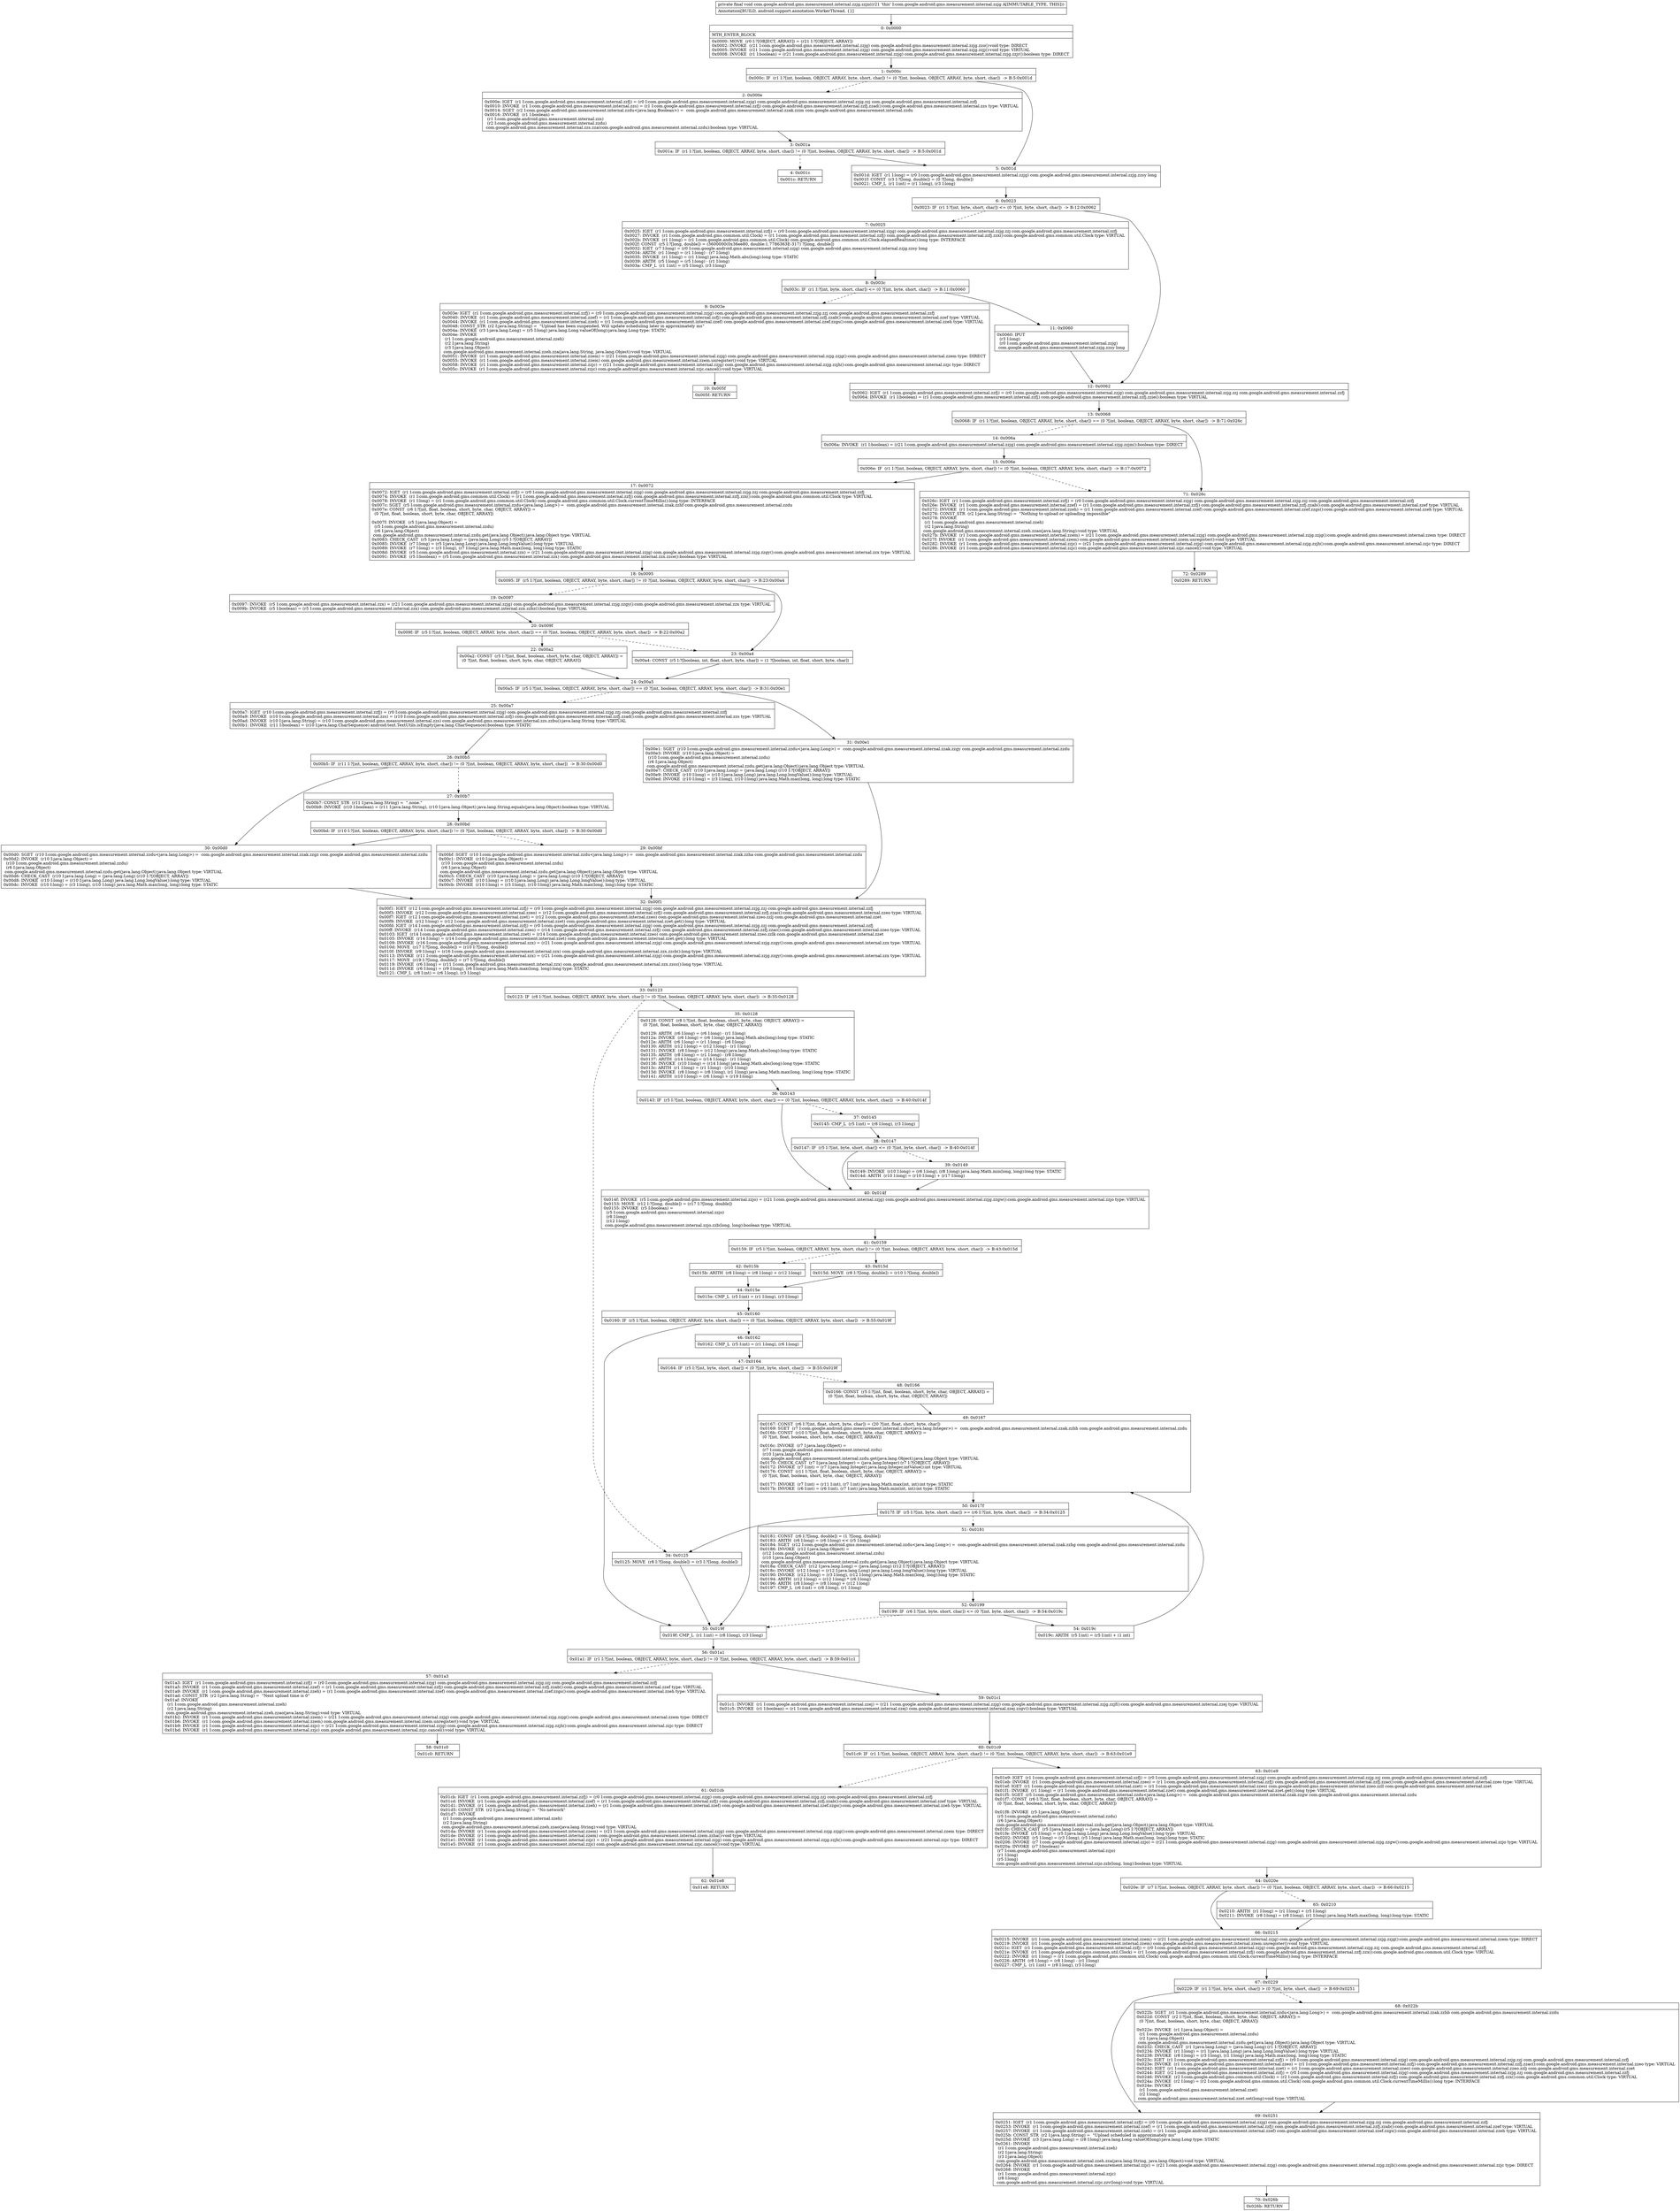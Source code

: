 digraph "CFG forcom.google.android.gms.measurement.internal.zzjg.zzjn()V" {
Node_0 [shape=record,label="{0\:\ 0x0000|MTH_ENTER_BLOCK\l|0x0000: MOVE  (r0 I:?[OBJECT, ARRAY]) = (r21 I:?[OBJECT, ARRAY]) \l0x0002: INVOKE  (r21 I:com.google.android.gms.measurement.internal.zzjg) com.google.android.gms.measurement.internal.zzjg.zzo():void type: DIRECT \l0x0005: INVOKE  (r21 I:com.google.android.gms.measurement.internal.zzjg) com.google.android.gms.measurement.internal.zzjg.zzjj():void type: VIRTUAL \l0x0008: INVOKE  (r1 I:boolean) = (r21 I:com.google.android.gms.measurement.internal.zzjg) com.google.android.gms.measurement.internal.zzjg.zzjr():boolean type: DIRECT \l}"];
Node_1 [shape=record,label="{1\:\ 0x000c|0x000c: IF  (r1 I:?[int, boolean, OBJECT, ARRAY, byte, short, char]) != (0 ?[int, boolean, OBJECT, ARRAY, byte, short, char])  \-\> B:5:0x001d \l}"];
Node_2 [shape=record,label="{2\:\ 0x000e|0x000e: IGET  (r1 I:com.google.android.gms.measurement.internal.zzfj) = (r0 I:com.google.android.gms.measurement.internal.zzjg) com.google.android.gms.measurement.internal.zzjg.zzj com.google.android.gms.measurement.internal.zzfj \l0x0010: INVOKE  (r1 I:com.google.android.gms.measurement.internal.zzs) = (r1 I:com.google.android.gms.measurement.internal.zzfj) com.google.android.gms.measurement.internal.zzfj.zzad():com.google.android.gms.measurement.internal.zzs type: VIRTUAL \l0x0014: SGET  (r2 I:com.google.android.gms.measurement.internal.zzdu\<java.lang.Boolean\>) =  com.google.android.gms.measurement.internal.zzak.zzim com.google.android.gms.measurement.internal.zzdu \l0x0016: INVOKE  (r1 I:boolean) = \l  (r1 I:com.google.android.gms.measurement.internal.zzs)\l  (r2 I:com.google.android.gms.measurement.internal.zzdu)\l com.google.android.gms.measurement.internal.zzs.zza(com.google.android.gms.measurement.internal.zzdu):boolean type: VIRTUAL \l}"];
Node_3 [shape=record,label="{3\:\ 0x001a|0x001a: IF  (r1 I:?[int, boolean, OBJECT, ARRAY, byte, short, char]) != (0 ?[int, boolean, OBJECT, ARRAY, byte, short, char])  \-\> B:5:0x001d \l}"];
Node_4 [shape=record,label="{4\:\ 0x001c|0x001c: RETURN   \l}"];
Node_5 [shape=record,label="{5\:\ 0x001d|0x001d: IGET  (r1 I:long) = (r0 I:com.google.android.gms.measurement.internal.zzjg) com.google.android.gms.measurement.internal.zzjg.zzsy long \l0x001f: CONST  (r3 I:?[long, double]) = (0 ?[long, double]) \l0x0021: CMP_L  (r1 I:int) = (r1 I:long), (r3 I:long) \l}"];
Node_6 [shape=record,label="{6\:\ 0x0023|0x0023: IF  (r1 I:?[int, byte, short, char]) \<= (0 ?[int, byte, short, char])  \-\> B:12:0x0062 \l}"];
Node_7 [shape=record,label="{7\:\ 0x0025|0x0025: IGET  (r1 I:com.google.android.gms.measurement.internal.zzfj) = (r0 I:com.google.android.gms.measurement.internal.zzjg) com.google.android.gms.measurement.internal.zzjg.zzj com.google.android.gms.measurement.internal.zzfj \l0x0027: INVOKE  (r1 I:com.google.android.gms.common.util.Clock) = (r1 I:com.google.android.gms.measurement.internal.zzfj) com.google.android.gms.measurement.internal.zzfj.zzx():com.google.android.gms.common.util.Clock type: VIRTUAL \l0x002b: INVOKE  (r1 I:long) = (r1 I:com.google.android.gms.common.util.Clock) com.google.android.gms.common.util.Clock.elapsedRealtime():long type: INTERFACE \l0x002f: CONST  (r5 I:?[long, double]) = (3600000(0x36ee80, double:1.7786363E\-317) ?[long, double]) \l0x0032: IGET  (r7 I:long) = (r0 I:com.google.android.gms.measurement.internal.zzjg) com.google.android.gms.measurement.internal.zzjg.zzsy long \l0x0034: ARITH  (r1 I:long) = (r1 I:long) \- (r7 I:long) \l0x0035: INVOKE  (r1 I:long) = (r1 I:long) java.lang.Math.abs(long):long type: STATIC \l0x0039: ARITH  (r5 I:long) = (r5 I:long) \- (r1 I:long) \l0x003a: CMP_L  (r1 I:int) = (r5 I:long), (r3 I:long) \l}"];
Node_8 [shape=record,label="{8\:\ 0x003c|0x003c: IF  (r1 I:?[int, byte, short, char]) \<= (0 ?[int, byte, short, char])  \-\> B:11:0x0060 \l}"];
Node_9 [shape=record,label="{9\:\ 0x003e|0x003e: IGET  (r1 I:com.google.android.gms.measurement.internal.zzfj) = (r0 I:com.google.android.gms.measurement.internal.zzjg) com.google.android.gms.measurement.internal.zzjg.zzj com.google.android.gms.measurement.internal.zzfj \l0x0040: INVOKE  (r1 I:com.google.android.gms.measurement.internal.zzef) = (r1 I:com.google.android.gms.measurement.internal.zzfj) com.google.android.gms.measurement.internal.zzfj.zzab():com.google.android.gms.measurement.internal.zzef type: VIRTUAL \l0x0044: INVOKE  (r1 I:com.google.android.gms.measurement.internal.zzeh) = (r1 I:com.google.android.gms.measurement.internal.zzef) com.google.android.gms.measurement.internal.zzef.zzgs():com.google.android.gms.measurement.internal.zzeh type: VIRTUAL \l0x0048: CONST_STR  (r2 I:java.lang.String) =  \"Upload has been suspended. Will update scheduling later in approximately ms\" \l0x004a: INVOKE  (r3 I:java.lang.Long) = (r5 I:long) java.lang.Long.valueOf(long):java.lang.Long type: STATIC \l0x004e: INVOKE  \l  (r1 I:com.google.android.gms.measurement.internal.zzeh)\l  (r2 I:java.lang.String)\l  (r3 I:java.lang.Object)\l com.google.android.gms.measurement.internal.zzeh.zza(java.lang.String, java.lang.Object):void type: VIRTUAL \l0x0051: INVOKE  (r1 I:com.google.android.gms.measurement.internal.zzem) = (r21 I:com.google.android.gms.measurement.internal.zzjg) com.google.android.gms.measurement.internal.zzjg.zzjg():com.google.android.gms.measurement.internal.zzem type: DIRECT \l0x0055: INVOKE  (r1 I:com.google.android.gms.measurement.internal.zzem) com.google.android.gms.measurement.internal.zzem.unregister():void type: VIRTUAL \l0x0058: INVOKE  (r1 I:com.google.android.gms.measurement.internal.zzjc) = (r21 I:com.google.android.gms.measurement.internal.zzjg) com.google.android.gms.measurement.internal.zzjg.zzjh():com.google.android.gms.measurement.internal.zzjc type: DIRECT \l0x005c: INVOKE  (r1 I:com.google.android.gms.measurement.internal.zzjc) com.google.android.gms.measurement.internal.zzjc.cancel():void type: VIRTUAL \l}"];
Node_10 [shape=record,label="{10\:\ 0x005f|0x005f: RETURN   \l}"];
Node_11 [shape=record,label="{11\:\ 0x0060|0x0060: IPUT  \l  (r3 I:long)\l  (r0 I:com.google.android.gms.measurement.internal.zzjg)\l com.google.android.gms.measurement.internal.zzjg.zzsy long \l}"];
Node_12 [shape=record,label="{12\:\ 0x0062|0x0062: IGET  (r1 I:com.google.android.gms.measurement.internal.zzfj) = (r0 I:com.google.android.gms.measurement.internal.zzjg) com.google.android.gms.measurement.internal.zzjg.zzj com.google.android.gms.measurement.internal.zzfj \l0x0064: INVOKE  (r1 I:boolean) = (r1 I:com.google.android.gms.measurement.internal.zzfj) com.google.android.gms.measurement.internal.zzfj.zzie():boolean type: VIRTUAL \l}"];
Node_13 [shape=record,label="{13\:\ 0x0068|0x0068: IF  (r1 I:?[int, boolean, OBJECT, ARRAY, byte, short, char]) == (0 ?[int, boolean, OBJECT, ARRAY, byte, short, char])  \-\> B:71:0x026c \l}"];
Node_14 [shape=record,label="{14\:\ 0x006a|0x006a: INVOKE  (r1 I:boolean) = (r21 I:com.google.android.gms.measurement.internal.zzjg) com.google.android.gms.measurement.internal.zzjg.zzjm():boolean type: DIRECT \l}"];
Node_15 [shape=record,label="{15\:\ 0x006e|0x006e: IF  (r1 I:?[int, boolean, OBJECT, ARRAY, byte, short, char]) != (0 ?[int, boolean, OBJECT, ARRAY, byte, short, char])  \-\> B:17:0x0072 \l}"];
Node_17 [shape=record,label="{17\:\ 0x0072|0x0072: IGET  (r1 I:com.google.android.gms.measurement.internal.zzfj) = (r0 I:com.google.android.gms.measurement.internal.zzjg) com.google.android.gms.measurement.internal.zzjg.zzj com.google.android.gms.measurement.internal.zzfj \l0x0074: INVOKE  (r1 I:com.google.android.gms.common.util.Clock) = (r1 I:com.google.android.gms.measurement.internal.zzfj) com.google.android.gms.measurement.internal.zzfj.zzx():com.google.android.gms.common.util.Clock type: VIRTUAL \l0x0078: INVOKE  (r1 I:long) = (r1 I:com.google.android.gms.common.util.Clock) com.google.android.gms.common.util.Clock.currentTimeMillis():long type: INTERFACE \l0x007c: SGET  (r5 I:com.google.android.gms.measurement.internal.zzdu\<java.lang.Long\>) =  com.google.android.gms.measurement.internal.zzak.zzhf com.google.android.gms.measurement.internal.zzdu \l0x007e: CONST  (r6 I:?[int, float, boolean, short, byte, char, OBJECT, ARRAY]) = \l  (0 ?[int, float, boolean, short, byte, char, OBJECT, ARRAY])\l \l0x007f: INVOKE  (r5 I:java.lang.Object) = \l  (r5 I:com.google.android.gms.measurement.internal.zzdu)\l  (r6 I:java.lang.Object)\l com.google.android.gms.measurement.internal.zzdu.get(java.lang.Object):java.lang.Object type: VIRTUAL \l0x0083: CHECK_CAST  (r5 I:java.lang.Long) = (java.lang.Long) (r5 I:?[OBJECT, ARRAY]) \l0x0085: INVOKE  (r7 I:long) = (r5 I:java.lang.Long) java.lang.Long.longValue():long type: VIRTUAL \l0x0089: INVOKE  (r7 I:long) = (r3 I:long), (r7 I:long) java.lang.Math.max(long, long):long type: STATIC \l0x008d: INVOKE  (r5 I:com.google.android.gms.measurement.internal.zzx) = (r21 I:com.google.android.gms.measurement.internal.zzjg) com.google.android.gms.measurement.internal.zzjg.zzgy():com.google.android.gms.measurement.internal.zzx type: VIRTUAL \l0x0091: INVOKE  (r5 I:boolean) = (r5 I:com.google.android.gms.measurement.internal.zzx) com.google.android.gms.measurement.internal.zzx.zzce():boolean type: VIRTUAL \l}"];
Node_18 [shape=record,label="{18\:\ 0x0095|0x0095: IF  (r5 I:?[int, boolean, OBJECT, ARRAY, byte, short, char]) != (0 ?[int, boolean, OBJECT, ARRAY, byte, short, char])  \-\> B:23:0x00a4 \l}"];
Node_19 [shape=record,label="{19\:\ 0x0097|0x0097: INVOKE  (r5 I:com.google.android.gms.measurement.internal.zzx) = (r21 I:com.google.android.gms.measurement.internal.zzjg) com.google.android.gms.measurement.internal.zzjg.zzgy():com.google.android.gms.measurement.internal.zzx type: VIRTUAL \l0x009b: INVOKE  (r5 I:boolean) = (r5 I:com.google.android.gms.measurement.internal.zzx) com.google.android.gms.measurement.internal.zzx.zzbz():boolean type: VIRTUAL \l}"];
Node_20 [shape=record,label="{20\:\ 0x009f|0x009f: IF  (r5 I:?[int, boolean, OBJECT, ARRAY, byte, short, char]) == (0 ?[int, boolean, OBJECT, ARRAY, byte, short, char])  \-\> B:22:0x00a2 \l}"];
Node_22 [shape=record,label="{22\:\ 0x00a2|0x00a2: CONST  (r5 I:?[int, float, boolean, short, byte, char, OBJECT, ARRAY]) = \l  (0 ?[int, float, boolean, short, byte, char, OBJECT, ARRAY])\l \l}"];
Node_23 [shape=record,label="{23\:\ 0x00a4|0x00a4: CONST  (r5 I:?[boolean, int, float, short, byte, char]) = (1 ?[boolean, int, float, short, byte, char]) \l}"];
Node_24 [shape=record,label="{24\:\ 0x00a5|0x00a5: IF  (r5 I:?[int, boolean, OBJECT, ARRAY, byte, short, char]) == (0 ?[int, boolean, OBJECT, ARRAY, byte, short, char])  \-\> B:31:0x00e1 \l}"];
Node_25 [shape=record,label="{25\:\ 0x00a7|0x00a7: IGET  (r10 I:com.google.android.gms.measurement.internal.zzfj) = (r0 I:com.google.android.gms.measurement.internal.zzjg) com.google.android.gms.measurement.internal.zzjg.zzj com.google.android.gms.measurement.internal.zzfj \l0x00a9: INVOKE  (r10 I:com.google.android.gms.measurement.internal.zzs) = (r10 I:com.google.android.gms.measurement.internal.zzfj) com.google.android.gms.measurement.internal.zzfj.zzad():com.google.android.gms.measurement.internal.zzs type: VIRTUAL \l0x00ad: INVOKE  (r10 I:java.lang.String) = (r10 I:com.google.android.gms.measurement.internal.zzs) com.google.android.gms.measurement.internal.zzs.zzbu():java.lang.String type: VIRTUAL \l0x00b1: INVOKE  (r11 I:boolean) = (r10 I:java.lang.CharSequence) android.text.TextUtils.isEmpty(java.lang.CharSequence):boolean type: STATIC \l}"];
Node_26 [shape=record,label="{26\:\ 0x00b5|0x00b5: IF  (r11 I:?[int, boolean, OBJECT, ARRAY, byte, short, char]) != (0 ?[int, boolean, OBJECT, ARRAY, byte, short, char])  \-\> B:30:0x00d0 \l}"];
Node_27 [shape=record,label="{27\:\ 0x00b7|0x00b7: CONST_STR  (r11 I:java.lang.String) =  \".none.\" \l0x00b9: INVOKE  (r10 I:boolean) = (r11 I:java.lang.String), (r10 I:java.lang.Object) java.lang.String.equals(java.lang.Object):boolean type: VIRTUAL \l}"];
Node_28 [shape=record,label="{28\:\ 0x00bd|0x00bd: IF  (r10 I:?[int, boolean, OBJECT, ARRAY, byte, short, char]) != (0 ?[int, boolean, OBJECT, ARRAY, byte, short, char])  \-\> B:30:0x00d0 \l}"];
Node_29 [shape=record,label="{29\:\ 0x00bf|0x00bf: SGET  (r10 I:com.google.android.gms.measurement.internal.zzdu\<java.lang.Long\>) =  com.google.android.gms.measurement.internal.zzak.zzha com.google.android.gms.measurement.internal.zzdu \l0x00c1: INVOKE  (r10 I:java.lang.Object) = \l  (r10 I:com.google.android.gms.measurement.internal.zzdu)\l  (r6 I:java.lang.Object)\l com.google.android.gms.measurement.internal.zzdu.get(java.lang.Object):java.lang.Object type: VIRTUAL \l0x00c5: CHECK_CAST  (r10 I:java.lang.Long) = (java.lang.Long) (r10 I:?[OBJECT, ARRAY]) \l0x00c7: INVOKE  (r10 I:long) = (r10 I:java.lang.Long) java.lang.Long.longValue():long type: VIRTUAL \l0x00cb: INVOKE  (r10 I:long) = (r3 I:long), (r10 I:long) java.lang.Math.max(long, long):long type: STATIC \l}"];
Node_30 [shape=record,label="{30\:\ 0x00d0|0x00d0: SGET  (r10 I:com.google.android.gms.measurement.internal.zzdu\<java.lang.Long\>) =  com.google.android.gms.measurement.internal.zzak.zzgz com.google.android.gms.measurement.internal.zzdu \l0x00d2: INVOKE  (r10 I:java.lang.Object) = \l  (r10 I:com.google.android.gms.measurement.internal.zzdu)\l  (r6 I:java.lang.Object)\l com.google.android.gms.measurement.internal.zzdu.get(java.lang.Object):java.lang.Object type: VIRTUAL \l0x00d6: CHECK_CAST  (r10 I:java.lang.Long) = (java.lang.Long) (r10 I:?[OBJECT, ARRAY]) \l0x00d8: INVOKE  (r10 I:long) = (r10 I:java.lang.Long) java.lang.Long.longValue():long type: VIRTUAL \l0x00dc: INVOKE  (r10 I:long) = (r3 I:long), (r10 I:long) java.lang.Math.max(long, long):long type: STATIC \l}"];
Node_31 [shape=record,label="{31\:\ 0x00e1|0x00e1: SGET  (r10 I:com.google.android.gms.measurement.internal.zzdu\<java.lang.Long\>) =  com.google.android.gms.measurement.internal.zzak.zzgy com.google.android.gms.measurement.internal.zzdu \l0x00e3: INVOKE  (r10 I:java.lang.Object) = \l  (r10 I:com.google.android.gms.measurement.internal.zzdu)\l  (r6 I:java.lang.Object)\l com.google.android.gms.measurement.internal.zzdu.get(java.lang.Object):java.lang.Object type: VIRTUAL \l0x00e7: CHECK_CAST  (r10 I:java.lang.Long) = (java.lang.Long) (r10 I:?[OBJECT, ARRAY]) \l0x00e9: INVOKE  (r10 I:long) = (r10 I:java.lang.Long) java.lang.Long.longValue():long type: VIRTUAL \l0x00ed: INVOKE  (r10 I:long) = (r3 I:long), (r10 I:long) java.lang.Math.max(long, long):long type: STATIC \l}"];
Node_32 [shape=record,label="{32\:\ 0x00f1|0x00f1: IGET  (r12 I:com.google.android.gms.measurement.internal.zzfj) = (r0 I:com.google.android.gms.measurement.internal.zzjg) com.google.android.gms.measurement.internal.zzjg.zzj com.google.android.gms.measurement.internal.zzfj \l0x00f3: INVOKE  (r12 I:com.google.android.gms.measurement.internal.zzeo) = (r12 I:com.google.android.gms.measurement.internal.zzfj) com.google.android.gms.measurement.internal.zzfj.zzac():com.google.android.gms.measurement.internal.zzeo type: VIRTUAL \l0x00f7: IGET  (r12 I:com.google.android.gms.measurement.internal.zzet) = (r12 I:com.google.android.gms.measurement.internal.zzeo) com.google.android.gms.measurement.internal.zzeo.zzlj com.google.android.gms.measurement.internal.zzet \l0x00f9: INVOKE  (r12 I:long) = (r12 I:com.google.android.gms.measurement.internal.zzet) com.google.android.gms.measurement.internal.zzet.get():long type: VIRTUAL \l0x00fd: IGET  (r14 I:com.google.android.gms.measurement.internal.zzfj) = (r0 I:com.google.android.gms.measurement.internal.zzjg) com.google.android.gms.measurement.internal.zzjg.zzj com.google.android.gms.measurement.internal.zzfj \l0x00ff: INVOKE  (r14 I:com.google.android.gms.measurement.internal.zzeo) = (r14 I:com.google.android.gms.measurement.internal.zzfj) com.google.android.gms.measurement.internal.zzfj.zzac():com.google.android.gms.measurement.internal.zzeo type: VIRTUAL \l0x0103: IGET  (r14 I:com.google.android.gms.measurement.internal.zzet) = (r14 I:com.google.android.gms.measurement.internal.zzeo) com.google.android.gms.measurement.internal.zzeo.zzlk com.google.android.gms.measurement.internal.zzet \l0x0105: INVOKE  (r14 I:long) = (r14 I:com.google.android.gms.measurement.internal.zzet) com.google.android.gms.measurement.internal.zzet.get():long type: VIRTUAL \l0x0109: INVOKE  (r16 I:com.google.android.gms.measurement.internal.zzx) = (r21 I:com.google.android.gms.measurement.internal.zzjg) com.google.android.gms.measurement.internal.zzjg.zzgy():com.google.android.gms.measurement.internal.zzx type: VIRTUAL \l0x010d: MOVE  (r17 I:?[long, double]) = (r10 I:?[long, double]) \l0x010f: INVOKE  (r9 I:long) = (r16 I:com.google.android.gms.measurement.internal.zzx) com.google.android.gms.measurement.internal.zzx.zzcb():long type: VIRTUAL \l0x0113: INVOKE  (r11 I:com.google.android.gms.measurement.internal.zzx) = (r21 I:com.google.android.gms.measurement.internal.zzjg) com.google.android.gms.measurement.internal.zzjg.zzgy():com.google.android.gms.measurement.internal.zzx type: VIRTUAL \l0x0117: MOVE  (r19 I:?[long, double]) = (r7 I:?[long, double]) \l0x0119: INVOKE  (r6 I:long) = (r11 I:com.google.android.gms.measurement.internal.zzx) com.google.android.gms.measurement.internal.zzx.zzcc():long type: VIRTUAL \l0x011d: INVOKE  (r6 I:long) = (r9 I:long), (r6 I:long) java.lang.Math.max(long, long):long type: STATIC \l0x0121: CMP_L  (r8 I:int) = (r6 I:long), (r3 I:long) \l}"];
Node_33 [shape=record,label="{33\:\ 0x0123|0x0123: IF  (r8 I:?[int, boolean, OBJECT, ARRAY, byte, short, char]) != (0 ?[int, boolean, OBJECT, ARRAY, byte, short, char])  \-\> B:35:0x0128 \l}"];
Node_34 [shape=record,label="{34\:\ 0x0125|0x0125: MOVE  (r8 I:?[long, double]) = (r3 I:?[long, double]) \l}"];
Node_35 [shape=record,label="{35\:\ 0x0128|0x0128: CONST  (r8 I:?[int, float, boolean, short, byte, char, OBJECT, ARRAY]) = \l  (0 ?[int, float, boolean, short, byte, char, OBJECT, ARRAY])\l \l0x0129: ARITH  (r6 I:long) = (r6 I:long) \- (r1 I:long) \l0x012a: INVOKE  (r6 I:long) = (r6 I:long) java.lang.Math.abs(long):long type: STATIC \l0x012e: ARITH  (r6 I:long) = (r1 I:long) \- (r6 I:long) \l0x0130: ARITH  (r12 I:long) = (r12 I:long) \- (r1 I:long) \l0x0131: INVOKE  (r8 I:long) = (r12 I:long) java.lang.Math.abs(long):long type: STATIC \l0x0135: ARITH  (r8 I:long) = (r1 I:long) \- (r8 I:long) \l0x0137: ARITH  (r14 I:long) = (r14 I:long) \- (r1 I:long) \l0x0138: INVOKE  (r10 I:long) = (r14 I:long) java.lang.Math.abs(long):long type: STATIC \l0x013c: ARITH  (r1 I:long) = (r1 I:long) \- (r10 I:long) \l0x013d: INVOKE  (r8 I:long) = (r8 I:long), (r1 I:long) java.lang.Math.max(long, long):long type: STATIC \l0x0141: ARITH  (r10 I:long) = (r6 I:long) + (r19 I:long) \l}"];
Node_36 [shape=record,label="{36\:\ 0x0143|0x0143: IF  (r5 I:?[int, boolean, OBJECT, ARRAY, byte, short, char]) == (0 ?[int, boolean, OBJECT, ARRAY, byte, short, char])  \-\> B:40:0x014f \l}"];
Node_37 [shape=record,label="{37\:\ 0x0145|0x0145: CMP_L  (r5 I:int) = (r8 I:long), (r3 I:long) \l}"];
Node_38 [shape=record,label="{38\:\ 0x0147|0x0147: IF  (r5 I:?[int, byte, short, char]) \<= (0 ?[int, byte, short, char])  \-\> B:40:0x014f \l}"];
Node_39 [shape=record,label="{39\:\ 0x0149|0x0149: INVOKE  (r10 I:long) = (r6 I:long), (r8 I:long) java.lang.Math.min(long, long):long type: STATIC \l0x014d: ARITH  (r10 I:long) = (r10 I:long) + (r17 I:long) \l}"];
Node_40 [shape=record,label="{40\:\ 0x014f|0x014f: INVOKE  (r5 I:com.google.android.gms.measurement.internal.zzjo) = (r21 I:com.google.android.gms.measurement.internal.zzjg) com.google.android.gms.measurement.internal.zzjg.zzgw():com.google.android.gms.measurement.internal.zzjo type: VIRTUAL \l0x0153: MOVE  (r12 I:?[long, double]) = (r17 I:?[long, double]) \l0x0155: INVOKE  (r5 I:boolean) = \l  (r5 I:com.google.android.gms.measurement.internal.zzjo)\l  (r8 I:long)\l  (r12 I:long)\l com.google.android.gms.measurement.internal.zzjo.zzb(long, long):boolean type: VIRTUAL \l}"];
Node_41 [shape=record,label="{41\:\ 0x0159|0x0159: IF  (r5 I:?[int, boolean, OBJECT, ARRAY, byte, short, char]) != (0 ?[int, boolean, OBJECT, ARRAY, byte, short, char])  \-\> B:43:0x015d \l}"];
Node_42 [shape=record,label="{42\:\ 0x015b|0x015b: ARITH  (r8 I:long) = (r8 I:long) + (r12 I:long) \l}"];
Node_43 [shape=record,label="{43\:\ 0x015d|0x015d: MOVE  (r8 I:?[long, double]) = (r10 I:?[long, double]) \l}"];
Node_44 [shape=record,label="{44\:\ 0x015e|0x015e: CMP_L  (r5 I:int) = (r1 I:long), (r3 I:long) \l}"];
Node_45 [shape=record,label="{45\:\ 0x0160|0x0160: IF  (r5 I:?[int, boolean, OBJECT, ARRAY, byte, short, char]) == (0 ?[int, boolean, OBJECT, ARRAY, byte, short, char])  \-\> B:55:0x019f \l}"];
Node_46 [shape=record,label="{46\:\ 0x0162|0x0162: CMP_L  (r5 I:int) = (r1 I:long), (r6 I:long) \l}"];
Node_47 [shape=record,label="{47\:\ 0x0164|0x0164: IF  (r5 I:?[int, byte, short, char]) \< (0 ?[int, byte, short, char])  \-\> B:55:0x019f \l}"];
Node_48 [shape=record,label="{48\:\ 0x0166|0x0166: CONST  (r5 I:?[int, float, boolean, short, byte, char, OBJECT, ARRAY]) = \l  (0 ?[int, float, boolean, short, byte, char, OBJECT, ARRAY])\l \l}"];
Node_49 [shape=record,label="{49\:\ 0x0167|0x0167: CONST  (r6 I:?[int, float, short, byte, char]) = (20 ?[int, float, short, byte, char]) \l0x0169: SGET  (r7 I:com.google.android.gms.measurement.internal.zzdu\<java.lang.Integer\>) =  com.google.android.gms.measurement.internal.zzak.zzhh com.google.android.gms.measurement.internal.zzdu \l0x016b: CONST  (r10 I:?[int, float, boolean, short, byte, char, OBJECT, ARRAY]) = \l  (0 ?[int, float, boolean, short, byte, char, OBJECT, ARRAY])\l \l0x016c: INVOKE  (r7 I:java.lang.Object) = \l  (r7 I:com.google.android.gms.measurement.internal.zzdu)\l  (r10 I:java.lang.Object)\l com.google.android.gms.measurement.internal.zzdu.get(java.lang.Object):java.lang.Object type: VIRTUAL \l0x0170: CHECK_CAST  (r7 I:java.lang.Integer) = (java.lang.Integer) (r7 I:?[OBJECT, ARRAY]) \l0x0172: INVOKE  (r7 I:int) = (r7 I:java.lang.Integer) java.lang.Integer.intValue():int type: VIRTUAL \l0x0176: CONST  (r11 I:?[int, float, boolean, short, byte, char, OBJECT, ARRAY]) = \l  (0 ?[int, float, boolean, short, byte, char, OBJECT, ARRAY])\l \l0x0177: INVOKE  (r7 I:int) = (r11 I:int), (r7 I:int) java.lang.Math.max(int, int):int type: STATIC \l0x017b: INVOKE  (r6 I:int) = (r6 I:int), (r7 I:int) java.lang.Math.min(int, int):int type: STATIC \l}"];
Node_50 [shape=record,label="{50\:\ 0x017f|0x017f: IF  (r5 I:?[int, byte, short, char]) \>= (r6 I:?[int, byte, short, char])  \-\> B:34:0x0125 \l}"];
Node_51 [shape=record,label="{51\:\ 0x0181|0x0181: CONST  (r6 I:?[long, double]) = (1 ?[long, double]) \l0x0183: ARITH  (r6 I:long) = (r6 I:long) \<\< (r5 I:long) \l0x0184: SGET  (r12 I:com.google.android.gms.measurement.internal.zzdu\<java.lang.Long\>) =  com.google.android.gms.measurement.internal.zzak.zzhg com.google.android.gms.measurement.internal.zzdu \l0x0186: INVOKE  (r12 I:java.lang.Object) = \l  (r12 I:com.google.android.gms.measurement.internal.zzdu)\l  (r10 I:java.lang.Object)\l com.google.android.gms.measurement.internal.zzdu.get(java.lang.Object):java.lang.Object type: VIRTUAL \l0x018a: CHECK_CAST  (r12 I:java.lang.Long) = (java.lang.Long) (r12 I:?[OBJECT, ARRAY]) \l0x018c: INVOKE  (r12 I:long) = (r12 I:java.lang.Long) java.lang.Long.longValue():long type: VIRTUAL \l0x0190: INVOKE  (r12 I:long) = (r3 I:long), (r12 I:long) java.lang.Math.max(long, long):long type: STATIC \l0x0194: ARITH  (r12 I:long) = (r12 I:long) * (r6 I:long) \l0x0196: ARITH  (r8 I:long) = (r8 I:long) + (r12 I:long) \l0x0197: CMP_L  (r6 I:int) = (r8 I:long), (r1 I:long) \l}"];
Node_52 [shape=record,label="{52\:\ 0x0199|0x0199: IF  (r6 I:?[int, byte, short, char]) \<= (0 ?[int, byte, short, char])  \-\> B:54:0x019c \l}"];
Node_54 [shape=record,label="{54\:\ 0x019c|0x019c: ARITH  (r5 I:int) = (r5 I:int) + (1 int) \l}"];
Node_55 [shape=record,label="{55\:\ 0x019f|0x019f: CMP_L  (r1 I:int) = (r8 I:long), (r3 I:long) \l}"];
Node_56 [shape=record,label="{56\:\ 0x01a1|0x01a1: IF  (r1 I:?[int, boolean, OBJECT, ARRAY, byte, short, char]) != (0 ?[int, boolean, OBJECT, ARRAY, byte, short, char])  \-\> B:59:0x01c1 \l}"];
Node_57 [shape=record,label="{57\:\ 0x01a3|0x01a3: IGET  (r1 I:com.google.android.gms.measurement.internal.zzfj) = (r0 I:com.google.android.gms.measurement.internal.zzjg) com.google.android.gms.measurement.internal.zzjg.zzj com.google.android.gms.measurement.internal.zzfj \l0x01a5: INVOKE  (r1 I:com.google.android.gms.measurement.internal.zzef) = (r1 I:com.google.android.gms.measurement.internal.zzfj) com.google.android.gms.measurement.internal.zzfj.zzab():com.google.android.gms.measurement.internal.zzef type: VIRTUAL \l0x01a9: INVOKE  (r1 I:com.google.android.gms.measurement.internal.zzeh) = (r1 I:com.google.android.gms.measurement.internal.zzef) com.google.android.gms.measurement.internal.zzef.zzgs():com.google.android.gms.measurement.internal.zzeh type: VIRTUAL \l0x01ad: CONST_STR  (r2 I:java.lang.String) =  \"Next upload time is 0\" \l0x01af: INVOKE  \l  (r1 I:com.google.android.gms.measurement.internal.zzeh)\l  (r2 I:java.lang.String)\l com.google.android.gms.measurement.internal.zzeh.zzao(java.lang.String):void type: VIRTUAL \l0x01b2: INVOKE  (r1 I:com.google.android.gms.measurement.internal.zzem) = (r21 I:com.google.android.gms.measurement.internal.zzjg) com.google.android.gms.measurement.internal.zzjg.zzjg():com.google.android.gms.measurement.internal.zzem type: DIRECT \l0x01b6: INVOKE  (r1 I:com.google.android.gms.measurement.internal.zzem) com.google.android.gms.measurement.internal.zzem.unregister():void type: VIRTUAL \l0x01b9: INVOKE  (r1 I:com.google.android.gms.measurement.internal.zzjc) = (r21 I:com.google.android.gms.measurement.internal.zzjg) com.google.android.gms.measurement.internal.zzjg.zzjh():com.google.android.gms.measurement.internal.zzjc type: DIRECT \l0x01bd: INVOKE  (r1 I:com.google.android.gms.measurement.internal.zzjc) com.google.android.gms.measurement.internal.zzjc.cancel():void type: VIRTUAL \l}"];
Node_58 [shape=record,label="{58\:\ 0x01c0|0x01c0: RETURN   \l}"];
Node_59 [shape=record,label="{59\:\ 0x01c1|0x01c1: INVOKE  (r1 I:com.google.android.gms.measurement.internal.zzej) = (r21 I:com.google.android.gms.measurement.internal.zzjg) com.google.android.gms.measurement.internal.zzjg.zzjf():com.google.android.gms.measurement.internal.zzej type: VIRTUAL \l0x01c5: INVOKE  (r1 I:boolean) = (r1 I:com.google.android.gms.measurement.internal.zzej) com.google.android.gms.measurement.internal.zzej.zzgv():boolean type: VIRTUAL \l}"];
Node_60 [shape=record,label="{60\:\ 0x01c9|0x01c9: IF  (r1 I:?[int, boolean, OBJECT, ARRAY, byte, short, char]) != (0 ?[int, boolean, OBJECT, ARRAY, byte, short, char])  \-\> B:63:0x01e9 \l}"];
Node_61 [shape=record,label="{61\:\ 0x01cb|0x01cb: IGET  (r1 I:com.google.android.gms.measurement.internal.zzfj) = (r0 I:com.google.android.gms.measurement.internal.zzjg) com.google.android.gms.measurement.internal.zzjg.zzj com.google.android.gms.measurement.internal.zzfj \l0x01cd: INVOKE  (r1 I:com.google.android.gms.measurement.internal.zzef) = (r1 I:com.google.android.gms.measurement.internal.zzfj) com.google.android.gms.measurement.internal.zzfj.zzab():com.google.android.gms.measurement.internal.zzef type: VIRTUAL \l0x01d1: INVOKE  (r1 I:com.google.android.gms.measurement.internal.zzeh) = (r1 I:com.google.android.gms.measurement.internal.zzef) com.google.android.gms.measurement.internal.zzef.zzgs():com.google.android.gms.measurement.internal.zzeh type: VIRTUAL \l0x01d5: CONST_STR  (r2 I:java.lang.String) =  \"No network\" \l0x01d7: INVOKE  \l  (r1 I:com.google.android.gms.measurement.internal.zzeh)\l  (r2 I:java.lang.String)\l com.google.android.gms.measurement.internal.zzeh.zzao(java.lang.String):void type: VIRTUAL \l0x01da: INVOKE  (r1 I:com.google.android.gms.measurement.internal.zzem) = (r21 I:com.google.android.gms.measurement.internal.zzjg) com.google.android.gms.measurement.internal.zzjg.zzjg():com.google.android.gms.measurement.internal.zzem type: DIRECT \l0x01de: INVOKE  (r1 I:com.google.android.gms.measurement.internal.zzem) com.google.android.gms.measurement.internal.zzem.zzha():void type: VIRTUAL \l0x01e1: INVOKE  (r1 I:com.google.android.gms.measurement.internal.zzjc) = (r21 I:com.google.android.gms.measurement.internal.zzjg) com.google.android.gms.measurement.internal.zzjg.zzjh():com.google.android.gms.measurement.internal.zzjc type: DIRECT \l0x01e5: INVOKE  (r1 I:com.google.android.gms.measurement.internal.zzjc) com.google.android.gms.measurement.internal.zzjc.cancel():void type: VIRTUAL \l}"];
Node_62 [shape=record,label="{62\:\ 0x01e8|0x01e8: RETURN   \l}"];
Node_63 [shape=record,label="{63\:\ 0x01e9|0x01e9: IGET  (r1 I:com.google.android.gms.measurement.internal.zzfj) = (r0 I:com.google.android.gms.measurement.internal.zzjg) com.google.android.gms.measurement.internal.zzjg.zzj com.google.android.gms.measurement.internal.zzfj \l0x01eb: INVOKE  (r1 I:com.google.android.gms.measurement.internal.zzeo) = (r1 I:com.google.android.gms.measurement.internal.zzfj) com.google.android.gms.measurement.internal.zzfj.zzac():com.google.android.gms.measurement.internal.zzeo type: VIRTUAL \l0x01ef: IGET  (r1 I:com.google.android.gms.measurement.internal.zzet) = (r1 I:com.google.android.gms.measurement.internal.zzeo) com.google.android.gms.measurement.internal.zzeo.zzll com.google.android.gms.measurement.internal.zzet \l0x01f1: INVOKE  (r1 I:long) = (r1 I:com.google.android.gms.measurement.internal.zzet) com.google.android.gms.measurement.internal.zzet.get():long type: VIRTUAL \l0x01f5: SGET  (r5 I:com.google.android.gms.measurement.internal.zzdu\<java.lang.Long\>) =  com.google.android.gms.measurement.internal.zzak.zzgw com.google.android.gms.measurement.internal.zzdu \l0x01f7: CONST  (r6 I:?[int, float, boolean, short, byte, char, OBJECT, ARRAY]) = \l  (0 ?[int, float, boolean, short, byte, char, OBJECT, ARRAY])\l \l0x01f8: INVOKE  (r5 I:java.lang.Object) = \l  (r5 I:com.google.android.gms.measurement.internal.zzdu)\l  (r6 I:java.lang.Object)\l com.google.android.gms.measurement.internal.zzdu.get(java.lang.Object):java.lang.Object type: VIRTUAL \l0x01fc: CHECK_CAST  (r5 I:java.lang.Long) = (java.lang.Long) (r5 I:?[OBJECT, ARRAY]) \l0x01fe: INVOKE  (r5 I:long) = (r5 I:java.lang.Long) java.lang.Long.longValue():long type: VIRTUAL \l0x0202: INVOKE  (r5 I:long) = (r3 I:long), (r5 I:long) java.lang.Math.max(long, long):long type: STATIC \l0x0206: INVOKE  (r7 I:com.google.android.gms.measurement.internal.zzjo) = (r21 I:com.google.android.gms.measurement.internal.zzjg) com.google.android.gms.measurement.internal.zzjg.zzgw():com.google.android.gms.measurement.internal.zzjo type: VIRTUAL \l0x020a: INVOKE  (r7 I:boolean) = \l  (r7 I:com.google.android.gms.measurement.internal.zzjo)\l  (r1 I:long)\l  (r5 I:long)\l com.google.android.gms.measurement.internal.zzjo.zzb(long, long):boolean type: VIRTUAL \l}"];
Node_64 [shape=record,label="{64\:\ 0x020e|0x020e: IF  (r7 I:?[int, boolean, OBJECT, ARRAY, byte, short, char]) != (0 ?[int, boolean, OBJECT, ARRAY, byte, short, char])  \-\> B:66:0x0215 \l}"];
Node_65 [shape=record,label="{65\:\ 0x0210|0x0210: ARITH  (r1 I:long) = (r1 I:long) + (r5 I:long) \l0x0211: INVOKE  (r8 I:long) = (r8 I:long), (r1 I:long) java.lang.Math.max(long, long):long type: STATIC \l}"];
Node_66 [shape=record,label="{66\:\ 0x0215|0x0215: INVOKE  (r1 I:com.google.android.gms.measurement.internal.zzem) = (r21 I:com.google.android.gms.measurement.internal.zzjg) com.google.android.gms.measurement.internal.zzjg.zzjg():com.google.android.gms.measurement.internal.zzem type: DIRECT \l0x0219: INVOKE  (r1 I:com.google.android.gms.measurement.internal.zzem) com.google.android.gms.measurement.internal.zzem.unregister():void type: VIRTUAL \l0x021c: IGET  (r1 I:com.google.android.gms.measurement.internal.zzfj) = (r0 I:com.google.android.gms.measurement.internal.zzjg) com.google.android.gms.measurement.internal.zzjg.zzj com.google.android.gms.measurement.internal.zzfj \l0x021e: INVOKE  (r1 I:com.google.android.gms.common.util.Clock) = (r1 I:com.google.android.gms.measurement.internal.zzfj) com.google.android.gms.measurement.internal.zzfj.zzx():com.google.android.gms.common.util.Clock type: VIRTUAL \l0x0222: INVOKE  (r1 I:long) = (r1 I:com.google.android.gms.common.util.Clock) com.google.android.gms.common.util.Clock.currentTimeMillis():long type: INTERFACE \l0x0226: ARITH  (r8 I:long) = (r8 I:long) \- (r1 I:long) \l0x0227: CMP_L  (r1 I:int) = (r8 I:long), (r3 I:long) \l}"];
Node_67 [shape=record,label="{67\:\ 0x0229|0x0229: IF  (r1 I:?[int, byte, short, char]) \> (0 ?[int, byte, short, char])  \-\> B:69:0x0251 \l}"];
Node_68 [shape=record,label="{68\:\ 0x022b|0x022b: SGET  (r1 I:com.google.android.gms.measurement.internal.zzdu\<java.lang.Long\>) =  com.google.android.gms.measurement.internal.zzak.zzhb com.google.android.gms.measurement.internal.zzdu \l0x022d: CONST  (r2 I:?[int, float, boolean, short, byte, char, OBJECT, ARRAY]) = \l  (0 ?[int, float, boolean, short, byte, char, OBJECT, ARRAY])\l \l0x022e: INVOKE  (r1 I:java.lang.Object) = \l  (r1 I:com.google.android.gms.measurement.internal.zzdu)\l  (r2 I:java.lang.Object)\l com.google.android.gms.measurement.internal.zzdu.get(java.lang.Object):java.lang.Object type: VIRTUAL \l0x0232: CHECK_CAST  (r1 I:java.lang.Long) = (java.lang.Long) (r1 I:?[OBJECT, ARRAY]) \l0x0234: INVOKE  (r1 I:long) = (r1 I:java.lang.Long) java.lang.Long.longValue():long type: VIRTUAL \l0x0238: INVOKE  (r8 I:long) = (r3 I:long), (r1 I:long) java.lang.Math.max(long, long):long type: STATIC \l0x023c: IGET  (r1 I:com.google.android.gms.measurement.internal.zzfj) = (r0 I:com.google.android.gms.measurement.internal.zzjg) com.google.android.gms.measurement.internal.zzjg.zzj com.google.android.gms.measurement.internal.zzfj \l0x023e: INVOKE  (r1 I:com.google.android.gms.measurement.internal.zzeo) = (r1 I:com.google.android.gms.measurement.internal.zzfj) com.google.android.gms.measurement.internal.zzfj.zzac():com.google.android.gms.measurement.internal.zzeo type: VIRTUAL \l0x0242: IGET  (r1 I:com.google.android.gms.measurement.internal.zzet) = (r1 I:com.google.android.gms.measurement.internal.zzeo) com.google.android.gms.measurement.internal.zzeo.zzlj com.google.android.gms.measurement.internal.zzet \l0x0244: IGET  (r2 I:com.google.android.gms.measurement.internal.zzfj) = (r0 I:com.google.android.gms.measurement.internal.zzjg) com.google.android.gms.measurement.internal.zzjg.zzj com.google.android.gms.measurement.internal.zzfj \l0x0246: INVOKE  (r2 I:com.google.android.gms.common.util.Clock) = (r2 I:com.google.android.gms.measurement.internal.zzfj) com.google.android.gms.measurement.internal.zzfj.zzx():com.google.android.gms.common.util.Clock type: VIRTUAL \l0x024a: INVOKE  (r2 I:long) = (r2 I:com.google.android.gms.common.util.Clock) com.google.android.gms.common.util.Clock.currentTimeMillis():long type: INTERFACE \l0x024e: INVOKE  \l  (r1 I:com.google.android.gms.measurement.internal.zzet)\l  (r2 I:long)\l com.google.android.gms.measurement.internal.zzet.set(long):void type: VIRTUAL \l}"];
Node_69 [shape=record,label="{69\:\ 0x0251|0x0251: IGET  (r1 I:com.google.android.gms.measurement.internal.zzfj) = (r0 I:com.google.android.gms.measurement.internal.zzjg) com.google.android.gms.measurement.internal.zzjg.zzj com.google.android.gms.measurement.internal.zzfj \l0x0253: INVOKE  (r1 I:com.google.android.gms.measurement.internal.zzef) = (r1 I:com.google.android.gms.measurement.internal.zzfj) com.google.android.gms.measurement.internal.zzfj.zzab():com.google.android.gms.measurement.internal.zzef type: VIRTUAL \l0x0257: INVOKE  (r1 I:com.google.android.gms.measurement.internal.zzeh) = (r1 I:com.google.android.gms.measurement.internal.zzef) com.google.android.gms.measurement.internal.zzef.zzgs():com.google.android.gms.measurement.internal.zzeh type: VIRTUAL \l0x025b: CONST_STR  (r2 I:java.lang.String) =  \"Upload scheduled in approximately ms\" \l0x025d: INVOKE  (r3 I:java.lang.Long) = (r8 I:long) java.lang.Long.valueOf(long):java.lang.Long type: STATIC \l0x0261: INVOKE  \l  (r1 I:com.google.android.gms.measurement.internal.zzeh)\l  (r2 I:java.lang.String)\l  (r3 I:java.lang.Object)\l com.google.android.gms.measurement.internal.zzeh.zza(java.lang.String, java.lang.Object):void type: VIRTUAL \l0x0264: INVOKE  (r1 I:com.google.android.gms.measurement.internal.zzjc) = (r21 I:com.google.android.gms.measurement.internal.zzjg) com.google.android.gms.measurement.internal.zzjg.zzjh():com.google.android.gms.measurement.internal.zzjc type: DIRECT \l0x0268: INVOKE  \l  (r1 I:com.google.android.gms.measurement.internal.zzjc)\l  (r8 I:long)\l com.google.android.gms.measurement.internal.zzjc.zzv(long):void type: VIRTUAL \l}"];
Node_70 [shape=record,label="{70\:\ 0x026b|0x026b: RETURN   \l}"];
Node_71 [shape=record,label="{71\:\ 0x026c|0x026c: IGET  (r1 I:com.google.android.gms.measurement.internal.zzfj) = (r0 I:com.google.android.gms.measurement.internal.zzjg) com.google.android.gms.measurement.internal.zzjg.zzj com.google.android.gms.measurement.internal.zzfj \l0x026e: INVOKE  (r1 I:com.google.android.gms.measurement.internal.zzef) = (r1 I:com.google.android.gms.measurement.internal.zzfj) com.google.android.gms.measurement.internal.zzfj.zzab():com.google.android.gms.measurement.internal.zzef type: VIRTUAL \l0x0272: INVOKE  (r1 I:com.google.android.gms.measurement.internal.zzeh) = (r1 I:com.google.android.gms.measurement.internal.zzef) com.google.android.gms.measurement.internal.zzef.zzgs():com.google.android.gms.measurement.internal.zzeh type: VIRTUAL \l0x0276: CONST_STR  (r2 I:java.lang.String) =  \"Nothing to upload or uploading impossible\" \l0x0278: INVOKE  \l  (r1 I:com.google.android.gms.measurement.internal.zzeh)\l  (r2 I:java.lang.String)\l com.google.android.gms.measurement.internal.zzeh.zzao(java.lang.String):void type: VIRTUAL \l0x027b: INVOKE  (r1 I:com.google.android.gms.measurement.internal.zzem) = (r21 I:com.google.android.gms.measurement.internal.zzjg) com.google.android.gms.measurement.internal.zzjg.zzjg():com.google.android.gms.measurement.internal.zzem type: DIRECT \l0x027f: INVOKE  (r1 I:com.google.android.gms.measurement.internal.zzem) com.google.android.gms.measurement.internal.zzem.unregister():void type: VIRTUAL \l0x0282: INVOKE  (r1 I:com.google.android.gms.measurement.internal.zzjc) = (r21 I:com.google.android.gms.measurement.internal.zzjg) com.google.android.gms.measurement.internal.zzjg.zzjh():com.google.android.gms.measurement.internal.zzjc type: DIRECT \l0x0286: INVOKE  (r1 I:com.google.android.gms.measurement.internal.zzjc) com.google.android.gms.measurement.internal.zzjc.cancel():void type: VIRTUAL \l}"];
Node_72 [shape=record,label="{72\:\ 0x0289|0x0289: RETURN   \l}"];
MethodNode[shape=record,label="{private final void com.google.android.gms.measurement.internal.zzjg.zzjn((r21 'this' I:com.google.android.gms.measurement.internal.zzjg A[IMMUTABLE_TYPE, THIS]))  | Annotation[BUILD, android.support.annotation.WorkerThread, \{\}]\l}"];
MethodNode -> Node_0;
Node_0 -> Node_1;
Node_1 -> Node_2[style=dashed];
Node_1 -> Node_5;
Node_2 -> Node_3;
Node_3 -> Node_4[style=dashed];
Node_3 -> Node_5;
Node_5 -> Node_6;
Node_6 -> Node_7[style=dashed];
Node_6 -> Node_12;
Node_7 -> Node_8;
Node_8 -> Node_9[style=dashed];
Node_8 -> Node_11;
Node_9 -> Node_10;
Node_11 -> Node_12;
Node_12 -> Node_13;
Node_13 -> Node_14[style=dashed];
Node_13 -> Node_71;
Node_14 -> Node_15;
Node_15 -> Node_17;
Node_15 -> Node_71[style=dashed];
Node_17 -> Node_18;
Node_18 -> Node_19[style=dashed];
Node_18 -> Node_23;
Node_19 -> Node_20;
Node_20 -> Node_22;
Node_20 -> Node_23[style=dashed];
Node_22 -> Node_24;
Node_23 -> Node_24;
Node_24 -> Node_25[style=dashed];
Node_24 -> Node_31;
Node_25 -> Node_26;
Node_26 -> Node_27[style=dashed];
Node_26 -> Node_30;
Node_27 -> Node_28;
Node_28 -> Node_29[style=dashed];
Node_28 -> Node_30;
Node_29 -> Node_32;
Node_30 -> Node_32;
Node_31 -> Node_32;
Node_32 -> Node_33;
Node_33 -> Node_34[style=dashed];
Node_33 -> Node_35;
Node_34 -> Node_55;
Node_35 -> Node_36;
Node_36 -> Node_37[style=dashed];
Node_36 -> Node_40;
Node_37 -> Node_38;
Node_38 -> Node_39[style=dashed];
Node_38 -> Node_40;
Node_39 -> Node_40;
Node_40 -> Node_41;
Node_41 -> Node_42[style=dashed];
Node_41 -> Node_43;
Node_42 -> Node_44;
Node_43 -> Node_44;
Node_44 -> Node_45;
Node_45 -> Node_46[style=dashed];
Node_45 -> Node_55;
Node_46 -> Node_47;
Node_47 -> Node_48[style=dashed];
Node_47 -> Node_55;
Node_48 -> Node_49;
Node_49 -> Node_50;
Node_50 -> Node_34;
Node_50 -> Node_51[style=dashed];
Node_51 -> Node_52;
Node_52 -> Node_54;
Node_52 -> Node_55[style=dashed];
Node_54 -> Node_49;
Node_55 -> Node_56;
Node_56 -> Node_57[style=dashed];
Node_56 -> Node_59;
Node_57 -> Node_58;
Node_59 -> Node_60;
Node_60 -> Node_61[style=dashed];
Node_60 -> Node_63;
Node_61 -> Node_62;
Node_63 -> Node_64;
Node_64 -> Node_65[style=dashed];
Node_64 -> Node_66;
Node_65 -> Node_66;
Node_66 -> Node_67;
Node_67 -> Node_68[style=dashed];
Node_67 -> Node_69;
Node_68 -> Node_69;
Node_69 -> Node_70;
Node_71 -> Node_72;
}

